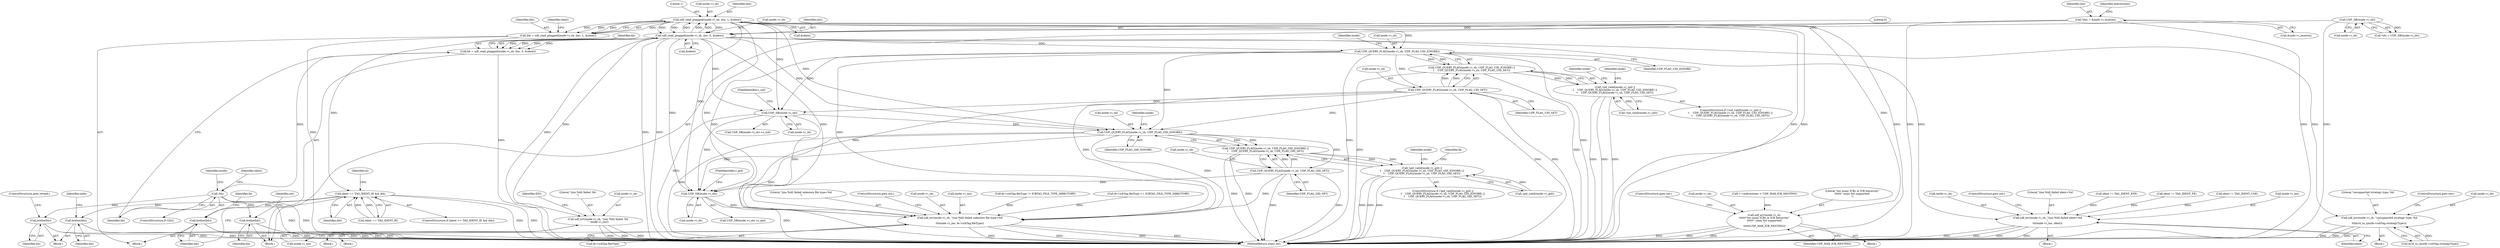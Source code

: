 digraph "0_linux_23b133bdc452aa441fcb9b82cbf6dd05cfd342d0@API" {
"1000258" [label="(Call,udf_read_ptagged(inode->i_sb, iloc, 1, &ident))"];
"1000185" [label="(Call,udf_read_ptagged(inode->i_sb, iloc, 0, &ident))"];
"1000258" [label="(Call,udf_read_ptagged(inode->i_sb, iloc, 1, &ident))"];
"1000127" [label="(Call,UDF_SB(inode->i_sb))"];
"1000132" [label="(Call,*iloc = &iinfo->i_location)"];
"1000183" [label="(Call,bh = udf_read_ptagged(inode->i_sb, iloc, 0, &ident))"];
"1000194" [label="(Call,!bh)"];
"1000321" [label="(Call,brelse(bh))"];
"1001227" [label="(Call,brelse(bh))"];
"1000197" [label="(Call,udf_err(inode->i_sb, \"(ino %ld) failed !bh\n\", inode->i_ino))"];
"1000221" [label="(Call,udf_err(inode->i_sb, \"(ino %ld) failed ident=%d\n\",\n\t\t\tinode->i_ino, ident))"];
"1000256" [label="(Call,ibh = udf_read_ptagged(inode->i_sb, iloc, 1, &ident))"];
"1000267" [label="(Call,ident == TAG_IDENT_IE && ibh)"];
"1000297" [label="(Call,brelse(ibh))"];
"1000324" [label="(Call,brelse(ibh))"];
"1000314" [label="(Call,udf_err(inode->i_sb,\n\t\t\t\t\t\t\"too many ICBs in ICB hierarchy\"\n\t\t\t\t\t\t\" (max %d supported)\n\",\n\t\t\t\t\t\tUDF_MAX_ICB_NESTING))"];
"1000591" [label="(Call,UDF_QUERY_FLAG(inode->i_sb, UDF_FLAG_UID_IGNORE))"];
"1000590" [label="(Call,UDF_QUERY_FLAG(inode->i_sb, UDF_FLAG_UID_IGNORE) ||\n\t    UDF_QUERY_FLAG(inode->i_sb, UDF_FLAG_UID_SET))"];
"1000584" [label="(Call,!uid_valid(inode->i_uid) ||\n\t    UDF_QUERY_FLAG(inode->i_sb, UDF_FLAG_UID_IGNORE) ||\n\t    UDF_QUERY_FLAG(inode->i_sb, UDF_FLAG_UID_SET))"];
"1000596" [label="(Call,UDF_QUERY_FLAG(inode->i_sb, UDF_FLAG_UID_SET))"];
"1000606" [label="(Call,UDF_SB(inode->i_sb))"];
"1000625" [label="(Call,UDF_QUERY_FLAG(inode->i_sb, UDF_FLAG_GID_IGNORE))"];
"1000624" [label="(Call,UDF_QUERY_FLAG(inode->i_sb, UDF_FLAG_GID_IGNORE) ||\n\t    UDF_QUERY_FLAG(inode->i_sb, UDF_FLAG_GID_SET))"];
"1000618" [label="(Call,!gid_valid(inode->i_gid) ||\n\t    UDF_QUERY_FLAG(inode->i_sb, UDF_FLAG_GID_IGNORE) ||\n\t    UDF_QUERY_FLAG(inode->i_sb, UDF_FLAG_GID_SET))"];
"1000630" [label="(Call,UDF_QUERY_FLAG(inode->i_sb, UDF_FLAG_GID_SET))"];
"1000640" [label="(Call,UDF_SB(inode->i_sb))"];
"1001170" [label="(Call,udf_err(inode->i_sb, \"(ino %ld) failed unknown file type=%d\n\",\n\t\t\tinode->i_ino, fe->icbTag.fileType))"];
"1000337" [label="(Call,udf_err(inode->i_sb, \"unsupported strategy type: %d\n\",\n\t\t\tle16_to_cpu(fe->icbTag.strategyType)))"];
"1000128" [label="(Call,inode->i_sb)"];
"1000220" [label="(Block,)"];
"1000315" [label="(Call,inode->i_sb)"];
"1000258" [label="(Call,udf_read_ptagged(inode->i_sb, iloc, 1, &ident))"];
"1000314" [label="(Call,udf_err(inode->i_sb,\n\t\t\t\t\t\t\"too many ICBs in ICB hierarchy\"\n\t\t\t\t\t\t\" (max %d supported)\n\",\n\t\t\t\t\t\tUDF_MAX_ICB_NESTING))"];
"1000186" [label="(Call,inode->i_sb)"];
"1000257" [label="(Identifier,ibh)"];
"1000610" [label="(FieldIdentifier,s_uid)"];
"1000618" [label="(Call,!gid_valid(inode->i_gid) ||\n\t    UDF_QUERY_FLAG(inode->i_sb, UDF_FLAG_GID_IGNORE) ||\n\t    UDF_QUERY_FLAG(inode->i_sb, UDF_FLAG_GID_SET))"];
"1000141" [label="(Identifier,indirections)"];
"1000210" [label="(Call,ident != TAG_IDENT_FE)"];
"1000271" [label="(Identifier,ibh)"];
"1001231" [label="(MethodReturn,static int)"];
"1000591" [label="(Call,UDF_QUERY_FLAG(inode->i_sb, UDF_FLAG_UID_IGNORE))"];
"1000211" [label="(Identifier,ident)"];
"1001171" [label="(Call,inode->i_sb)"];
"1000217" [label="(Call,ident != TAG_IDENT_USE)"];
"1000592" [label="(Call,inode->i_sb)"];
"1001175" [label="(Call,inode->i_ino)"];
"1000195" [label="(Identifier,bh)"];
"1000634" [label="(Identifier,UDF_FLAG_GID_SET)"];
"1000585" [label="(Call,!uid_valid(inode->i_uid))"];
"1000132" [label="(Call,*iloc = &iinfo->i_location)"];
"1000313" [label="(Block,)"];
"1000639" [label="(Call,UDF_SB(inode->i_sb)->s_gid)"];
"1000647" [label="(Call,fe->icbTag.fileType != ICBTAG_FILE_TYPE_DIRECTORY)"];
"1000669" [label="(Call,fe->icbTag.fileType == ICBTAG_FILE_TYPE_DIRECTORY)"];
"1000325" [label="(Identifier,ibh)"];
"1000637" [label="(Identifier,inode)"];
"1000321" [label="(Call,brelse(bh))"];
"1000319" [label="(Identifier,UDF_MAX_ICB_NESTING)"];
"1000597" [label="(Call,inode->i_sb)"];
"1000617" [label="(ControlStructure,if (!gid_valid(inode->i_gid) ||\n\t    UDF_QUERY_FLAG(inode->i_sb, UDF_FLAG_GID_IGNORE) ||\n\t    UDF_QUERY_FLAG(inode->i_sb, UDF_FLAG_GID_SET)))"];
"1000595" [label="(Identifier,UDF_FLAG_UID_IGNORE)"];
"1001170" [label="(Call,udf_err(inode->i_sb, \"(ino %ld) failed unknown file type=%d\n\",\n\t\t\tinode->i_ino, fe->icbTag.fileType))"];
"1000297" [label="(Call,brelse(ibh))"];
"1000256" [label="(Call,ibh = udf_read_ptagged(inode->i_sb, iloc, 1, &ident))"];
"1000603" [label="(Identifier,inode)"];
"1000323" [label="(ControlStructure,goto reread;)"];
"1000189" [label="(Identifier,iloc)"];
"1000596" [label="(Call,UDF_QUERY_FLAG(inode->i_sb, UDF_FLAG_UID_SET))"];
"1000626" [label="(Call,inode->i_sb)"];
"1000650" [label="(Identifier,fe)"];
"1000309" [label="(Call,++indirections > UDF_MAX_ICB_NESTING)"];
"1000631" [label="(Call,inode->i_sb)"];
"1000264" [label="(Call,&ident)"];
"1000341" [label="(Literal,\"unsupported strategy type: %d\n\")"];
"1000619" [label="(Call,!gid_valid(inode->i_gid))"];
"1001174" [label="(Literal,\"(ino %ld) failed unknown file type=%d\n\")"];
"1000263" [label="(Literal,1)"];
"1000226" [label="(Call,inode->i_ino)"];
"1001227" [label="(Call,brelse(bh))"];
"1000644" [label="(FieldIdentifier,s_gid)"];
"1000607" [label="(Call,inode->i_sb)"];
"1000624" [label="(Call,UDF_QUERY_FLAG(inode->i_sb, UDF_FLAG_GID_IGNORE) ||\n\t    UDF_QUERY_FLAG(inode->i_sb, UDF_FLAG_GID_SET))"];
"1000318" [label="(Literal,\"too many ICBs in ICB hierarchy\"\n\t\t\t\t\t\t\" (max %d supported)\n\")"];
"1000296" [label="(Block,)"];
"1000348" [label="(ControlStructure,goto out;)"];
"1001033" [label="(Block,)"];
"1001230" [label="(Identifier,ret)"];
"1000629" [label="(Identifier,UDF_FLAG_GID_IGNORE)"];
"1000222" [label="(Call,inode->i_sb)"];
"1000600" [label="(Identifier,UDF_FLAG_UID_SET)"];
"1000111" [label="(Block,)"];
"1000190" [label="(Literal,0)"];
"1000337" [label="(Call,udf_err(inode->i_sb, \"unsupported strategy type: %d\n\",\n\t\t\tle16_to_cpu(fe->icbTag.strategyType)))"];
"1000230" [label="(ControlStructure,goto out;)"];
"1000320" [label="(ControlStructure,goto out;)"];
"1000183" [label="(Call,bh = udf_read_ptagged(inode->i_sb, iloc, 0, &ident))"];
"1001183" [label="(ControlStructure,goto out;)"];
"1000133" [label="(Identifier,iloc)"];
"1001178" [label="(Call,fe->icbTag.fileType)"];
"1000127" [label="(Call,UDF_SB(inode->i_sb))"];
"1000269" [label="(Identifier,ident)"];
"1000338" [label="(Call,inode->i_sb)"];
"1000268" [label="(Call,ident == TAG_IDENT_IE)"];
"1000134" [label="(Call,&iinfo->i_location)"];
"1000276" [label="(Identifier,ie)"];
"1000336" [label="(Block,)"];
"1000259" [label="(Call,inode->i_sb)"];
"1000262" [label="(Identifier,iloc)"];
"1000342" [label="(Call,le16_to_cpu(fe->icbTag.strategyType))"];
"1000324" [label="(Call,brelse(ibh))"];
"1000612" [label="(Identifier,inode)"];
"1000641" [label="(Call,inode->i_sb)"];
"1000254" [label="(Block,)"];
"1000197" [label="(Call,udf_err(inode->i_sb, \"(ino %ld) failed !bh\n\", inode->i_ino))"];
"1000198" [label="(Call,inode->i_sb)"];
"1000196" [label="(Block,)"];
"1000221" [label="(Call,udf_err(inode->i_sb, \"(ino %ld) failed ident=%d\n\",\n\t\t\tinode->i_ino, ident))"];
"1000267" [label="(Call,ident == TAG_IDENT_IE && ibh)"];
"1000191" [label="(Call,&ident)"];
"1000584" [label="(Call,!uid_valid(inode->i_uid) ||\n\t    UDF_QUERY_FLAG(inode->i_sb, UDF_FLAG_UID_IGNORE) ||\n\t    UDF_QUERY_FLAG(inode->i_sb, UDF_FLAG_UID_SET))"];
"1000194" [label="(Call,!bh)"];
"1000225" [label="(Literal,\"(ino %ld) failed ident=%d\n\")"];
"1000184" [label="(Identifier,bh)"];
"1000353" [label="(Identifier,fe)"];
"1000214" [label="(Call,ident != TAG_IDENT_EFE)"];
"1000298" [label="(Identifier,ibh)"];
"1000229" [label="(Identifier,ident)"];
"1000266" [label="(ControlStructure,if (ident == TAG_IDENT_IE && ibh))"];
"1000207" [label="(Identifier,EIO)"];
"1000632" [label="(Identifier,inode)"];
"1000125" [label="(Call,*sbi = UDF_SB(inode->i_sb))"];
"1000630" [label="(Call,UDF_QUERY_FLAG(inode->i_sb, UDF_FLAG_GID_SET))"];
"1001228" [label="(Identifier,bh)"];
"1000322" [label="(Identifier,bh)"];
"1000202" [label="(Call,inode->i_ino)"];
"1000201" [label="(Literal,\"(ino %ld) failed !bh\n\")"];
"1000625" [label="(Call,UDF_QUERY_FLAG(inode->i_sb, UDF_FLAG_GID_IGNORE))"];
"1000598" [label="(Identifier,inode)"];
"1000640" [label="(Call,UDF_SB(inode->i_sb))"];
"1000606" [label="(Call,UDF_SB(inode->i_sb))"];
"1000185" [label="(Call,udf_read_ptagged(inode->i_sb, iloc, 0, &ident))"];
"1000199" [label="(Identifier,inode)"];
"1000193" [label="(ControlStructure,if (!bh))"];
"1000583" [label="(ControlStructure,if (!uid_valid(inode->i_uid) ||\n\t    UDF_QUERY_FLAG(inode->i_sb, UDF_FLAG_UID_IGNORE) ||\n\t    UDF_QUERY_FLAG(inode->i_sb, UDF_FLAG_UID_SET)))"];
"1000590" [label="(Call,UDF_QUERY_FLAG(inode->i_sb, UDF_FLAG_UID_IGNORE) ||\n\t    UDF_QUERY_FLAG(inode->i_sb, UDF_FLAG_UID_SET))"];
"1000605" [label="(Call,UDF_SB(inode->i_sb)->s_uid)"];
"1000302" [label="(Identifier,iinfo)"];
"1000258" -> "1000256"  [label="AST: "];
"1000258" -> "1000264"  [label="CFG: "];
"1000259" -> "1000258"  [label="AST: "];
"1000262" -> "1000258"  [label="AST: "];
"1000263" -> "1000258"  [label="AST: "];
"1000264" -> "1000258"  [label="AST: "];
"1000256" -> "1000258"  [label="CFG: "];
"1000258" -> "1001231"  [label="DDG: "];
"1000258" -> "1001231"  [label="DDG: "];
"1000258" -> "1001231"  [label="DDG: "];
"1000258" -> "1000185"  [label="DDG: "];
"1000258" -> "1000185"  [label="DDG: "];
"1000258" -> "1000185"  [label="DDG: "];
"1000258" -> "1000256"  [label="DDG: "];
"1000258" -> "1000256"  [label="DDG: "];
"1000258" -> "1000256"  [label="DDG: "];
"1000258" -> "1000256"  [label="DDG: "];
"1000185" -> "1000258"  [label="DDG: "];
"1000185" -> "1000258"  [label="DDG: "];
"1000185" -> "1000258"  [label="DDG: "];
"1000258" -> "1000314"  [label="DDG: "];
"1000258" -> "1000591"  [label="DDG: "];
"1000258" -> "1000606"  [label="DDG: "];
"1000258" -> "1000625"  [label="DDG: "];
"1000258" -> "1000640"  [label="DDG: "];
"1000258" -> "1001170"  [label="DDG: "];
"1000185" -> "1000183"  [label="AST: "];
"1000185" -> "1000191"  [label="CFG: "];
"1000186" -> "1000185"  [label="AST: "];
"1000189" -> "1000185"  [label="AST: "];
"1000190" -> "1000185"  [label="AST: "];
"1000191" -> "1000185"  [label="AST: "];
"1000183" -> "1000185"  [label="CFG: "];
"1000185" -> "1001231"  [label="DDG: "];
"1000185" -> "1001231"  [label="DDG: "];
"1000185" -> "1001231"  [label="DDG: "];
"1000185" -> "1000183"  [label="DDG: "];
"1000185" -> "1000183"  [label="DDG: "];
"1000185" -> "1000183"  [label="DDG: "];
"1000185" -> "1000183"  [label="DDG: "];
"1000127" -> "1000185"  [label="DDG: "];
"1000132" -> "1000185"  [label="DDG: "];
"1000185" -> "1000197"  [label="DDG: "];
"1000185" -> "1000221"  [label="DDG: "];
"1000185" -> "1000337"  [label="DDG: "];
"1000185" -> "1000591"  [label="DDG: "];
"1000185" -> "1000606"  [label="DDG: "];
"1000185" -> "1000625"  [label="DDG: "];
"1000185" -> "1000640"  [label="DDG: "];
"1000185" -> "1001170"  [label="DDG: "];
"1000127" -> "1000125"  [label="AST: "];
"1000127" -> "1000128"  [label="CFG: "];
"1000128" -> "1000127"  [label="AST: "];
"1000125" -> "1000127"  [label="CFG: "];
"1000127" -> "1001231"  [label="DDG: "];
"1000127" -> "1000125"  [label="DDG: "];
"1000132" -> "1000111"  [label="AST: "];
"1000132" -> "1000134"  [label="CFG: "];
"1000133" -> "1000132"  [label="AST: "];
"1000134" -> "1000132"  [label="AST: "];
"1000141" -> "1000132"  [label="CFG: "];
"1000132" -> "1001231"  [label="DDG: "];
"1000132" -> "1001231"  [label="DDG: "];
"1000183" -> "1000111"  [label="AST: "];
"1000184" -> "1000183"  [label="AST: "];
"1000195" -> "1000183"  [label="CFG: "];
"1000183" -> "1001231"  [label="DDG: "];
"1000183" -> "1000194"  [label="DDG: "];
"1000194" -> "1000193"  [label="AST: "];
"1000194" -> "1000195"  [label="CFG: "];
"1000195" -> "1000194"  [label="AST: "];
"1000199" -> "1000194"  [label="CFG: "];
"1000211" -> "1000194"  [label="CFG: "];
"1000194" -> "1001231"  [label="DDG: "];
"1000194" -> "1001231"  [label="DDG: "];
"1000194" -> "1000321"  [label="DDG: "];
"1000194" -> "1001227"  [label="DDG: "];
"1000321" -> "1000296"  [label="AST: "];
"1000321" -> "1000322"  [label="CFG: "];
"1000322" -> "1000321"  [label="AST: "];
"1000323" -> "1000321"  [label="CFG: "];
"1000321" -> "1001231"  [label="DDG: "];
"1000321" -> "1001231"  [label="DDG: "];
"1001227" -> "1000111"  [label="AST: "];
"1001227" -> "1001228"  [label="CFG: "];
"1001228" -> "1001227"  [label="AST: "];
"1001230" -> "1001227"  [label="CFG: "];
"1001227" -> "1001231"  [label="DDG: "];
"1001227" -> "1001231"  [label="DDG: "];
"1000197" -> "1000196"  [label="AST: "];
"1000197" -> "1000202"  [label="CFG: "];
"1000198" -> "1000197"  [label="AST: "];
"1000201" -> "1000197"  [label="AST: "];
"1000202" -> "1000197"  [label="AST: "];
"1000207" -> "1000197"  [label="CFG: "];
"1000197" -> "1001231"  [label="DDG: "];
"1000197" -> "1001231"  [label="DDG: "];
"1000197" -> "1001231"  [label="DDG: "];
"1000221" -> "1000220"  [label="AST: "];
"1000221" -> "1000229"  [label="CFG: "];
"1000222" -> "1000221"  [label="AST: "];
"1000225" -> "1000221"  [label="AST: "];
"1000226" -> "1000221"  [label="AST: "];
"1000229" -> "1000221"  [label="AST: "];
"1000230" -> "1000221"  [label="CFG: "];
"1000221" -> "1001231"  [label="DDG: "];
"1000221" -> "1001231"  [label="DDG: "];
"1000221" -> "1001231"  [label="DDG: "];
"1000221" -> "1001231"  [label="DDG: "];
"1000217" -> "1000221"  [label="DDG: "];
"1000210" -> "1000221"  [label="DDG: "];
"1000214" -> "1000221"  [label="DDG: "];
"1000256" -> "1000254"  [label="AST: "];
"1000257" -> "1000256"  [label="AST: "];
"1000269" -> "1000256"  [label="CFG: "];
"1000256" -> "1001231"  [label="DDG: "];
"1000256" -> "1000267"  [label="DDG: "];
"1000267" -> "1000266"  [label="AST: "];
"1000267" -> "1000268"  [label="CFG: "];
"1000267" -> "1000271"  [label="CFG: "];
"1000268" -> "1000267"  [label="AST: "];
"1000271" -> "1000267"  [label="AST: "];
"1000276" -> "1000267"  [label="CFG: "];
"1000325" -> "1000267"  [label="CFG: "];
"1000267" -> "1001231"  [label="DDG: "];
"1000267" -> "1001231"  [label="DDG: "];
"1000268" -> "1000267"  [label="DDG: "];
"1000268" -> "1000267"  [label="DDG: "];
"1000267" -> "1000297"  [label="DDG: "];
"1000267" -> "1000324"  [label="DDG: "];
"1000297" -> "1000296"  [label="AST: "];
"1000297" -> "1000298"  [label="CFG: "];
"1000298" -> "1000297"  [label="AST: "];
"1000302" -> "1000297"  [label="CFG: "];
"1000297" -> "1001231"  [label="DDG: "];
"1000297" -> "1001231"  [label="DDG: "];
"1000324" -> "1000254"  [label="AST: "];
"1000324" -> "1000325"  [label="CFG: "];
"1000325" -> "1000324"  [label="AST: "];
"1000353" -> "1000324"  [label="CFG: "];
"1000324" -> "1001231"  [label="DDG: "];
"1000324" -> "1001231"  [label="DDG: "];
"1000314" -> "1000313"  [label="AST: "];
"1000314" -> "1000319"  [label="CFG: "];
"1000315" -> "1000314"  [label="AST: "];
"1000318" -> "1000314"  [label="AST: "];
"1000319" -> "1000314"  [label="AST: "];
"1000320" -> "1000314"  [label="CFG: "];
"1000314" -> "1001231"  [label="DDG: "];
"1000314" -> "1001231"  [label="DDG: "];
"1000314" -> "1001231"  [label="DDG: "];
"1000309" -> "1000314"  [label="DDG: "];
"1000591" -> "1000590"  [label="AST: "];
"1000591" -> "1000595"  [label="CFG: "];
"1000592" -> "1000591"  [label="AST: "];
"1000595" -> "1000591"  [label="AST: "];
"1000598" -> "1000591"  [label="CFG: "];
"1000590" -> "1000591"  [label="CFG: "];
"1000591" -> "1001231"  [label="DDG: "];
"1000591" -> "1001231"  [label="DDG: "];
"1000591" -> "1000590"  [label="DDG: "];
"1000591" -> "1000590"  [label="DDG: "];
"1000591" -> "1000596"  [label="DDG: "];
"1000591" -> "1000606"  [label="DDG: "];
"1000591" -> "1000625"  [label="DDG: "];
"1000591" -> "1000640"  [label="DDG: "];
"1000591" -> "1001170"  [label="DDG: "];
"1000590" -> "1000584"  [label="AST: "];
"1000590" -> "1000596"  [label="CFG: "];
"1000596" -> "1000590"  [label="AST: "];
"1000584" -> "1000590"  [label="CFG: "];
"1000590" -> "1001231"  [label="DDG: "];
"1000590" -> "1001231"  [label="DDG: "];
"1000590" -> "1000584"  [label="DDG: "];
"1000590" -> "1000584"  [label="DDG: "];
"1000596" -> "1000590"  [label="DDG: "];
"1000596" -> "1000590"  [label="DDG: "];
"1000584" -> "1000583"  [label="AST: "];
"1000584" -> "1000585"  [label="CFG: "];
"1000585" -> "1000584"  [label="AST: "];
"1000603" -> "1000584"  [label="CFG: "];
"1000612" -> "1000584"  [label="CFG: "];
"1000584" -> "1001231"  [label="DDG: "];
"1000584" -> "1001231"  [label="DDG: "];
"1000584" -> "1001231"  [label="DDG: "];
"1000585" -> "1000584"  [label="DDG: "];
"1000596" -> "1000600"  [label="CFG: "];
"1000597" -> "1000596"  [label="AST: "];
"1000600" -> "1000596"  [label="AST: "];
"1000596" -> "1001231"  [label="DDG: "];
"1000596" -> "1001231"  [label="DDG: "];
"1000596" -> "1000606"  [label="DDG: "];
"1000596" -> "1000625"  [label="DDG: "];
"1000596" -> "1000640"  [label="DDG: "];
"1000596" -> "1001170"  [label="DDG: "];
"1000606" -> "1000605"  [label="AST: "];
"1000606" -> "1000607"  [label="CFG: "];
"1000607" -> "1000606"  [label="AST: "];
"1000610" -> "1000606"  [label="CFG: "];
"1000606" -> "1001231"  [label="DDG: "];
"1000606" -> "1000625"  [label="DDG: "];
"1000606" -> "1000640"  [label="DDG: "];
"1000606" -> "1001170"  [label="DDG: "];
"1000625" -> "1000624"  [label="AST: "];
"1000625" -> "1000629"  [label="CFG: "];
"1000626" -> "1000625"  [label="AST: "];
"1000629" -> "1000625"  [label="AST: "];
"1000632" -> "1000625"  [label="CFG: "];
"1000624" -> "1000625"  [label="CFG: "];
"1000625" -> "1001231"  [label="DDG: "];
"1000625" -> "1001231"  [label="DDG: "];
"1000625" -> "1000624"  [label="DDG: "];
"1000625" -> "1000624"  [label="DDG: "];
"1000625" -> "1000630"  [label="DDG: "];
"1000625" -> "1000640"  [label="DDG: "];
"1000625" -> "1001170"  [label="DDG: "];
"1000624" -> "1000618"  [label="AST: "];
"1000624" -> "1000630"  [label="CFG: "];
"1000630" -> "1000624"  [label="AST: "];
"1000618" -> "1000624"  [label="CFG: "];
"1000624" -> "1001231"  [label="DDG: "];
"1000624" -> "1001231"  [label="DDG: "];
"1000624" -> "1000618"  [label="DDG: "];
"1000624" -> "1000618"  [label="DDG: "];
"1000630" -> "1000624"  [label="DDG: "];
"1000630" -> "1000624"  [label="DDG: "];
"1000618" -> "1000617"  [label="AST: "];
"1000618" -> "1000619"  [label="CFG: "];
"1000619" -> "1000618"  [label="AST: "];
"1000637" -> "1000618"  [label="CFG: "];
"1000650" -> "1000618"  [label="CFG: "];
"1000618" -> "1001231"  [label="DDG: "];
"1000618" -> "1001231"  [label="DDG: "];
"1000618" -> "1001231"  [label="DDG: "];
"1000619" -> "1000618"  [label="DDG: "];
"1000630" -> "1000634"  [label="CFG: "];
"1000631" -> "1000630"  [label="AST: "];
"1000634" -> "1000630"  [label="AST: "];
"1000630" -> "1001231"  [label="DDG: "];
"1000630" -> "1001231"  [label="DDG: "];
"1000630" -> "1000640"  [label="DDG: "];
"1000630" -> "1001170"  [label="DDG: "];
"1000640" -> "1000639"  [label="AST: "];
"1000640" -> "1000641"  [label="CFG: "];
"1000641" -> "1000640"  [label="AST: "];
"1000644" -> "1000640"  [label="CFG: "];
"1000640" -> "1001231"  [label="DDG: "];
"1000640" -> "1001170"  [label="DDG: "];
"1001170" -> "1001033"  [label="AST: "];
"1001170" -> "1001178"  [label="CFG: "];
"1001171" -> "1001170"  [label="AST: "];
"1001174" -> "1001170"  [label="AST: "];
"1001175" -> "1001170"  [label="AST: "];
"1001178" -> "1001170"  [label="AST: "];
"1001183" -> "1001170"  [label="CFG: "];
"1001170" -> "1001231"  [label="DDG: "];
"1001170" -> "1001231"  [label="DDG: "];
"1001170" -> "1001231"  [label="DDG: "];
"1001170" -> "1001231"  [label="DDG: "];
"1000647" -> "1001170"  [label="DDG: "];
"1000669" -> "1001170"  [label="DDG: "];
"1000337" -> "1000336"  [label="AST: "];
"1000337" -> "1000342"  [label="CFG: "];
"1000338" -> "1000337"  [label="AST: "];
"1000341" -> "1000337"  [label="AST: "];
"1000342" -> "1000337"  [label="AST: "];
"1000348" -> "1000337"  [label="CFG: "];
"1000337" -> "1001231"  [label="DDG: "];
"1000337" -> "1001231"  [label="DDG: "];
"1000337" -> "1001231"  [label="DDG: "];
"1000342" -> "1000337"  [label="DDG: "];
}
